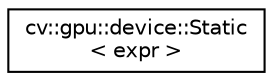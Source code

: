 digraph "Graphical Class Hierarchy"
{
 // LATEX_PDF_SIZE
  edge [fontname="Helvetica",fontsize="10",labelfontname="Helvetica",labelfontsize="10"];
  node [fontname="Helvetica",fontsize="10",shape=record];
  rankdir="LR";
  Node0 [label="cv::gpu::device::Static\l\< expr \>",height=0.2,width=0.4,color="black", fillcolor="white", style="filled",URL="$structcv_1_1gpu_1_1device_1_1_static.html",tooltip=" "];
}
